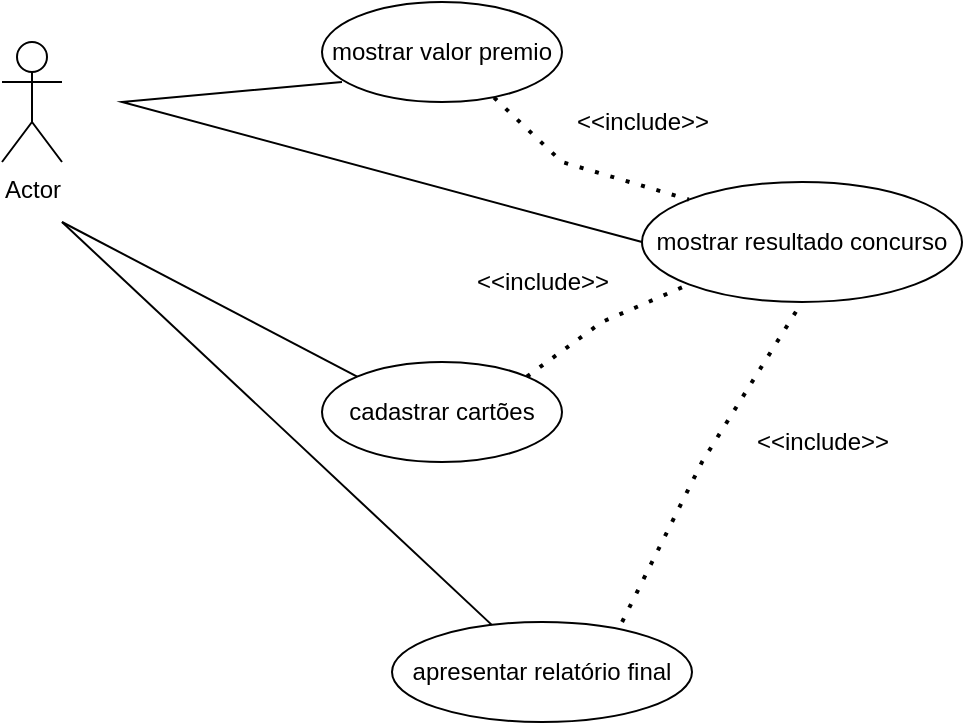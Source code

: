 <mxfile version="15.8.3" type="github">
  <diagram id="PdhbzppDkVG0vmYc_1k2" name="Page-1">
    <mxGraphModel dx="1038" dy="547" grid="1" gridSize="10" guides="1" tooltips="1" connect="1" arrows="1" fold="1" page="1" pageScale="1" pageWidth="827" pageHeight="1169" math="0" shadow="0">
      <root>
        <mxCell id="0" />
        <mxCell id="1" parent="0" />
        <mxCell id="26RjbVyYIuUxBj2VvNCk-1" value="Actor" style="shape=umlActor;verticalLabelPosition=bottom;verticalAlign=top;html=1;outlineConnect=0;" vertex="1" parent="1">
          <mxGeometry x="120" y="160" width="30" height="60" as="geometry" />
        </mxCell>
        <mxCell id="26RjbVyYIuUxBj2VvNCk-2" value="cadastrar cartões" style="ellipse;whiteSpace=wrap;html=1;" vertex="1" parent="1">
          <mxGeometry x="280" y="320" width="120" height="50" as="geometry" />
        </mxCell>
        <mxCell id="26RjbVyYIuUxBj2VvNCk-3" value="mostrar resultado concurso" style="ellipse;whiteSpace=wrap;html=1;" vertex="1" parent="1">
          <mxGeometry x="440" y="230" width="160" height="60" as="geometry" />
        </mxCell>
        <mxCell id="26RjbVyYIuUxBj2VvNCk-4" value="apresentar relatório final" style="ellipse;whiteSpace=wrap;html=1;" vertex="1" parent="1">
          <mxGeometry x="315" y="450" width="150" height="50" as="geometry" />
        </mxCell>
        <mxCell id="26RjbVyYIuUxBj2VvNCk-5" value="mostrar valor premio" style="ellipse;whiteSpace=wrap;html=1;" vertex="1" parent="1">
          <mxGeometry x="280" y="140" width="120" height="50" as="geometry" />
        </mxCell>
        <mxCell id="26RjbVyYIuUxBj2VvNCk-6" value="" style="endArrow=none;dashed=1;html=1;dashPattern=1 3;strokeWidth=2;rounded=0;entryX=0;entryY=1;entryDx=0;entryDy=0;exitX=1;exitY=0;exitDx=0;exitDy=0;" edge="1" parent="1" source="26RjbVyYIuUxBj2VvNCk-2" target="26RjbVyYIuUxBj2VvNCk-3">
          <mxGeometry width="50" height="50" relative="1" as="geometry">
            <mxPoint x="390" y="290" as="sourcePoint" />
            <mxPoint x="440" y="240" as="targetPoint" />
            <Array as="points">
              <mxPoint x="420" y="300" />
            </Array>
          </mxGeometry>
        </mxCell>
        <mxCell id="26RjbVyYIuUxBj2VvNCk-7" value="&amp;lt;&amp;lt;include&amp;gt;&amp;gt;" style="text;html=1;align=center;verticalAlign=middle;resizable=0;points=[];autosize=1;strokeColor=none;fillColor=none;" vertex="1" parent="1">
          <mxGeometry x="350" y="270" width="80" height="20" as="geometry" />
        </mxCell>
        <mxCell id="26RjbVyYIuUxBj2VvNCk-9" value="" style="endArrow=none;html=1;rounded=0;exitX=0;exitY=0.5;exitDx=0;exitDy=0;" edge="1" parent="1" source="26RjbVyYIuUxBj2VvNCk-3">
          <mxGeometry width="50" height="50" relative="1" as="geometry">
            <mxPoint x="390" y="290" as="sourcePoint" />
            <mxPoint x="290" y="180" as="targetPoint" />
            <Array as="points">
              <mxPoint x="180" y="190" />
            </Array>
          </mxGeometry>
        </mxCell>
        <mxCell id="26RjbVyYIuUxBj2VvNCk-11" value="" style="endArrow=none;html=1;rounded=0;entryX=0;entryY=0;entryDx=0;entryDy=0;" edge="1" parent="1" target="26RjbVyYIuUxBj2VvNCk-2">
          <mxGeometry width="50" height="50" relative="1" as="geometry">
            <mxPoint x="150" y="250" as="sourcePoint" />
            <mxPoint x="210" y="230" as="targetPoint" />
          </mxGeometry>
        </mxCell>
        <mxCell id="26RjbVyYIuUxBj2VvNCk-12" value="" style="endArrow=none;html=1;rounded=0;" edge="1" parent="1" source="26RjbVyYIuUxBj2VvNCk-4">
          <mxGeometry width="50" height="50" relative="1" as="geometry">
            <mxPoint x="390" y="290" as="sourcePoint" />
            <mxPoint x="150" y="250" as="targetPoint" />
          </mxGeometry>
        </mxCell>
        <mxCell id="26RjbVyYIuUxBj2VvNCk-13" value="" style="endArrow=none;dashed=1;html=1;dashPattern=1 3;strokeWidth=2;rounded=0;entryX=0.5;entryY=1;entryDx=0;entryDy=0;exitX=0.767;exitY=0;exitDx=0;exitDy=0;exitPerimeter=0;" edge="1" parent="1" source="26RjbVyYIuUxBj2VvNCk-4" target="26RjbVyYIuUxBj2VvNCk-3">
          <mxGeometry width="50" height="50" relative="1" as="geometry">
            <mxPoint x="392.426" y="337.322" as="sourcePoint" />
            <mxPoint x="473.431" y="291.213" as="targetPoint" />
            <Array as="points">
              <mxPoint x="470" y="370" />
            </Array>
          </mxGeometry>
        </mxCell>
        <mxCell id="26RjbVyYIuUxBj2VvNCk-16" value="&amp;lt;&amp;lt;include&amp;gt;&amp;gt;" style="text;html=1;align=center;verticalAlign=middle;resizable=0;points=[];autosize=1;strokeColor=none;fillColor=none;" vertex="1" parent="1">
          <mxGeometry x="490" y="350" width="80" height="20" as="geometry" />
        </mxCell>
        <mxCell id="26RjbVyYIuUxBj2VvNCk-20" value="" style="endArrow=none;dashed=1;html=1;dashPattern=1 3;strokeWidth=2;rounded=0;entryX=0;entryY=0;entryDx=0;entryDy=0;exitX=0.717;exitY=0.956;exitDx=0;exitDy=0;exitPerimeter=0;" edge="1" parent="1" source="26RjbVyYIuUxBj2VvNCk-5" target="26RjbVyYIuUxBj2VvNCk-3">
          <mxGeometry width="50" height="50" relative="1" as="geometry">
            <mxPoint x="392.426" y="337.322" as="sourcePoint" />
            <mxPoint x="473.431" y="291.213" as="targetPoint" />
            <Array as="points">
              <mxPoint x="400" y="220" />
            </Array>
          </mxGeometry>
        </mxCell>
        <mxCell id="26RjbVyYIuUxBj2VvNCk-21" value="&amp;lt;&amp;lt;include&amp;gt;&amp;gt;" style="text;html=1;align=center;verticalAlign=middle;resizable=0;points=[];autosize=1;strokeColor=none;fillColor=none;" vertex="1" parent="1">
          <mxGeometry x="400" y="190" width="80" height="20" as="geometry" />
        </mxCell>
      </root>
    </mxGraphModel>
  </diagram>
</mxfile>
